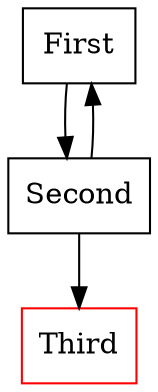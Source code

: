 digraph G {

  v0 [label="First",id="1",shape="box"]
  v1 [label="Second",id="2",shape="box"]
  v2 [label="Third",id="3",shape="box",color="red"]

  v0 -> v1
  v1 -> v2
  v1 -> v0

}